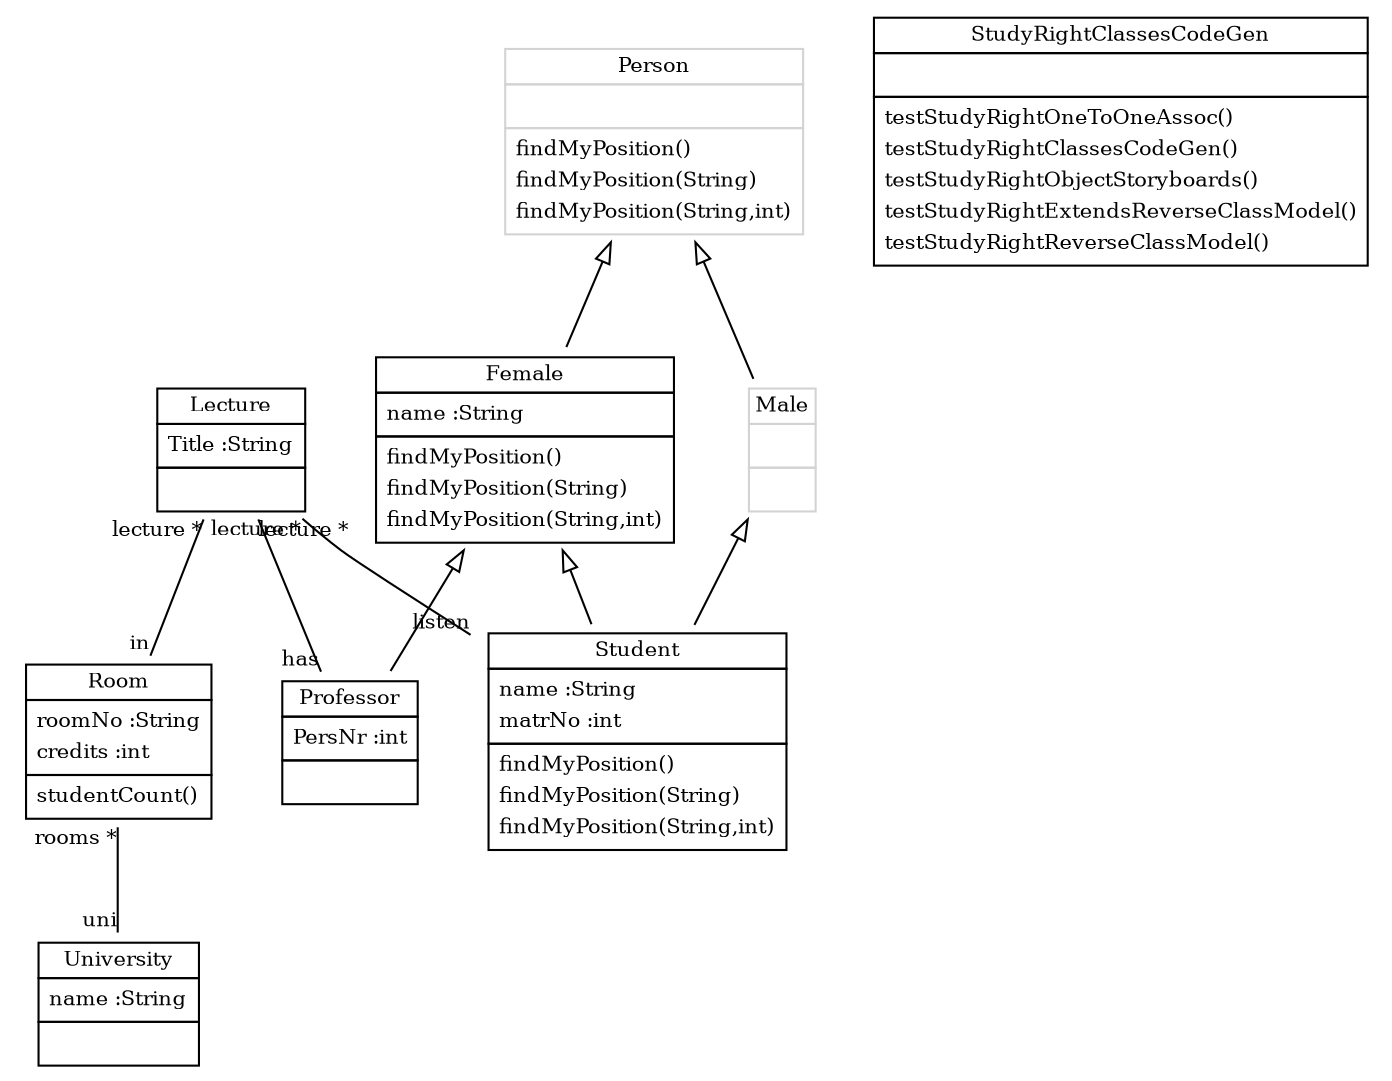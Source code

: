 
 digraph ClassDiagram {
    node [shape = none, fontsize = 10]; 
    edge [fontsize = 10];
    
    
    _Lecture [label=<<table border='0' cellborder='1' cellspacing='0'> <tr> <td HREF="../examples/org/sdmlib/examples/studyrightextends/Lecture.java">Lecture</td> </tr> <tr><td><table border='0' cellborder='0' cellspacing='0'> <tr><td align='left'>Title :String</td></tr>  </table></td></tr> <tr><td><table border='0' cellborder='0' cellspacing='0'> <tr><td> </td></tr> </table></td></tr> </table>>];
    _Person [label=<<table color='lightgrey' border='0' cellborder='1' cellspacing='0'> <tr> <td HREF="../examples/org/sdmlib/examples/studyrightextends/Person.java">Person</td> </tr> <tr><td><table border='0' cellborder='0' cellspacing='0'> <tr><td> </td></tr> </table></td></tr> <tr><td><table border='0' cellborder='0' cellspacing='0'> <tr><td align='left'>findMyPosition()</td></tr> <tr><td align='left'>findMyPosition(String)</td></tr> <tr><td align='left'>findMyPosition(String,int)</td></tr>  </table></td></tr> </table>>];
    _Room [label=<<table border='0' cellborder='1' cellspacing='0'> <tr> <td HREF="../examples/org/sdmlib/examples/studyrightextends/Room.java">Room</td> </tr> <tr><td><table border='0' cellborder='0' cellspacing='0'> <tr><td align='left'>roomNo :String</td></tr> <tr><td align='left'>credits :int</td></tr>  </table></td></tr> <tr><td><table border='0' cellborder='0' cellspacing='0'> <tr><td align='left'>studentCount()</td></tr>  </table></td></tr> </table>>];
    _University [label=<<table border='0' cellborder='1' cellspacing='0'> <tr> <td HREF="../examples/org/sdmlib/examples/studyrightextends/University.java">University</td> </tr> <tr><td><table border='0' cellborder='0' cellspacing='0'> <tr><td align='left'>name :String</td></tr>  </table></td></tr> <tr><td><table border='0' cellborder='0' cellspacing='0'> <tr><td> </td></tr> </table></td></tr> </table>>];
    _StudyRightClassesCodeGen [label=<<table border='0' cellborder='1' cellspacing='0'> <tr> <td HREF="../examples/org/sdmlib/examples/studyright/StudyRightClassesCodeGen.java">StudyRightClassesCodeGen</td> </tr> <tr><td><table border='0' cellborder='0' cellspacing='0'> <tr><td> </td></tr> </table></td></tr> <tr><td><table border='0' cellborder='0' cellspacing='0'> <tr><td align='left'>testStudyRightOneToOneAssoc()</td></tr> <tr><td align='left'>testStudyRightClassesCodeGen()</td></tr> <tr><td align='left'>testStudyRightObjectStoryboards()</td></tr> <tr><td align='left'>testStudyRightExtendsReverseClassModel()</td></tr> <tr><td align='left'>testStudyRightReverseClassModel()</td></tr>  </table></td></tr> </table>>];
    _Female [label=<<table border='0' cellborder='1' cellspacing='0'> <tr> <td HREF="../examples/org/sdmlib/examples/studyrightextends/Female.java">Female</td> </tr> <tr><td><table border='0' cellborder='0' cellspacing='0'> <tr><td align='left'>name :String</td></tr>  </table></td></tr> <tr><td><table border='0' cellborder='0' cellspacing='0'> <tr><td align='left'>findMyPosition()</td></tr> <tr><td align='left'>findMyPosition(String)</td></tr> <tr><td align='left'>findMyPosition(String,int)</td></tr>  </table></td></tr> </table>>];
    _Male [label=<<table color='lightgrey' border='0' cellborder='1' cellspacing='0'> <tr> <td HREF="../examples/org/sdmlib/examples/studyrightextends/Male.java">Male</td> </tr> <tr><td><table border='0' cellborder='0' cellspacing='0'> <tr><td> </td></tr> </table></td></tr> <tr><td><table border='0' cellborder='0' cellspacing='0'> <tr><td> </td></tr> </table></td></tr> </table>>];
    _Professor [label=<<table border='0' cellborder='1' cellspacing='0'> <tr> <td HREF="../examples/org/sdmlib/examples/studyrightextends/Professor.java">Professor</td> </tr> <tr><td><table border='0' cellborder='0' cellspacing='0'> <tr><td align='left'>PersNr :int</td></tr>  </table></td></tr> <tr><td><table border='0' cellborder='0' cellspacing='0'> <tr><td> </td></tr> </table></td></tr> </table>>];
    _Student [label=<<table border='0' cellborder='1' cellspacing='0'> <tr> <td HREF="../examples/org/sdmlib/examples/studyrightextends/Student.java">Student</td> </tr> <tr><td><table border='0' cellborder='0' cellspacing='0'> <tr><td align='left'>name :String</td></tr> <tr><td align='left'>matrNo :int</td></tr>  </table></td></tr> <tr><td><table border='0' cellborder='0' cellspacing='0'> <tr><td align='left'>findMyPosition()</td></tr> <tr><td align='left'>findMyPosition(String)</td></tr> <tr><td align='left'>findMyPosition(String,int)</td></tr>  </table></td></tr> </table>>];
    
    
    
    _Female ->  _Professor [dir = "back" arrowtail = "empty"];
    _Female ->  _Student [dir = "back" arrowtail = "empty"];
    _Person ->  _Female [dir = "back" arrowtail = "empty"];
    _Person ->  _Male [dir = "back" arrowtail = "empty"];
    _Male ->  _Student [dir = "back" arrowtail = "empty"];
    _Lecture -> _Room [headlabel = "in" taillabel = "lecture *" arrowhead = "none" ];
    _Room -> _University [headlabel = "uni" taillabel = "rooms *" arrowhead = "none" ];
    _Lecture -> _Professor [headlabel = "has" taillabel = "lecture *" arrowhead = "none" ];
    _Lecture -> _Student [headlabel = "listen" taillabel = "lecture *" arrowhead = "none" ];
}
